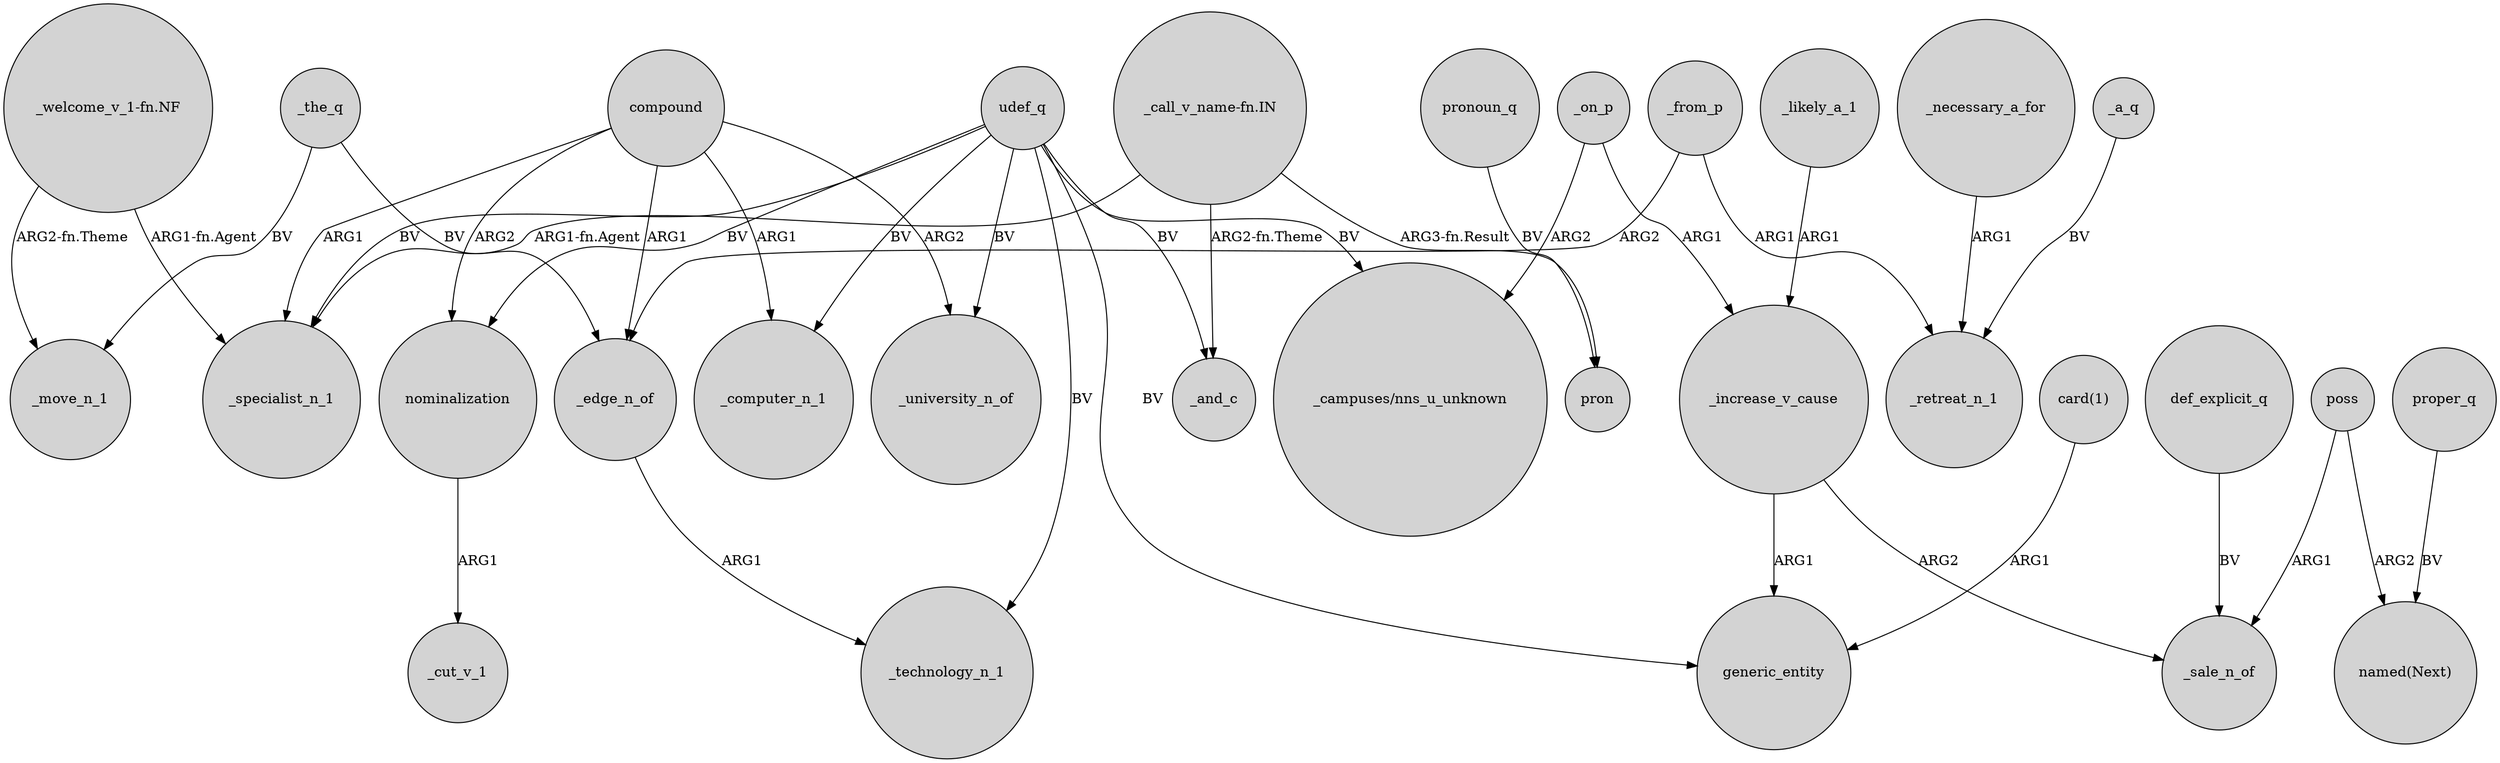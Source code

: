 digraph {
	node [shape=circle style=filled]
	udef_q -> _specialist_n_1 [label=BV]
	udef_q -> generic_entity [label=BV]
	"_welcome_v_1-fn.NF" -> _move_n_1 [label="ARG2-fn.Theme"]
	compound -> _specialist_n_1 [label=ARG1]
	_the_q -> _edge_n_of [label=BV]
	"_call_v_name-fn.IN" -> _and_c [label="ARG2-fn.Theme"]
	"_call_v_name-fn.IN" -> _specialist_n_1 [label="ARG1-fn.Agent"]
	_from_p -> _retreat_n_1 [label=ARG1]
	udef_q -> "_campuses/nns_u_unknown" [label=BV]
	compound -> nominalization [label=ARG2]
	nominalization -> _cut_v_1 [label=ARG1]
	def_explicit_q -> _sale_n_of [label=BV]
	"_welcome_v_1-fn.NF" -> _specialist_n_1 [label="ARG1-fn.Agent"]
	_the_q -> _move_n_1 [label=BV]
	udef_q -> _computer_n_1 [label=BV]
	udef_q -> _university_n_of [label=BV]
	pronoun_q -> pron [label=BV]
	_likely_a_1 -> _increase_v_cause [label=ARG1]
	_on_p -> _increase_v_cause [label=ARG1]
	_increase_v_cause -> _sale_n_of [label=ARG2]
	compound -> _computer_n_1 [label=ARG1]
	compound -> _university_n_of [label=ARG2]
	poss -> "named(Next)" [label=ARG2]
	poss -> _sale_n_of [label=ARG1]
	proper_q -> "named(Next)" [label=BV]
	udef_q -> nominalization [label=BV]
	_on_p -> "_campuses/nns_u_unknown" [label=ARG2]
	udef_q -> _technology_n_1 [label=BV]
	compound -> _edge_n_of [label=ARG1]
	"card(1)" -> generic_entity [label=ARG1]
	_edge_n_of -> _technology_n_1 [label=ARG1]
	_increase_v_cause -> generic_entity [label=ARG1]
	udef_q -> _and_c [label=BV]
	_necessary_a_for -> _retreat_n_1 [label=ARG1]
	_from_p -> _edge_n_of [label=ARG2]
	_a_q -> _retreat_n_1 [label=BV]
	"_call_v_name-fn.IN" -> pron [label="ARG3-fn.Result"]
}
